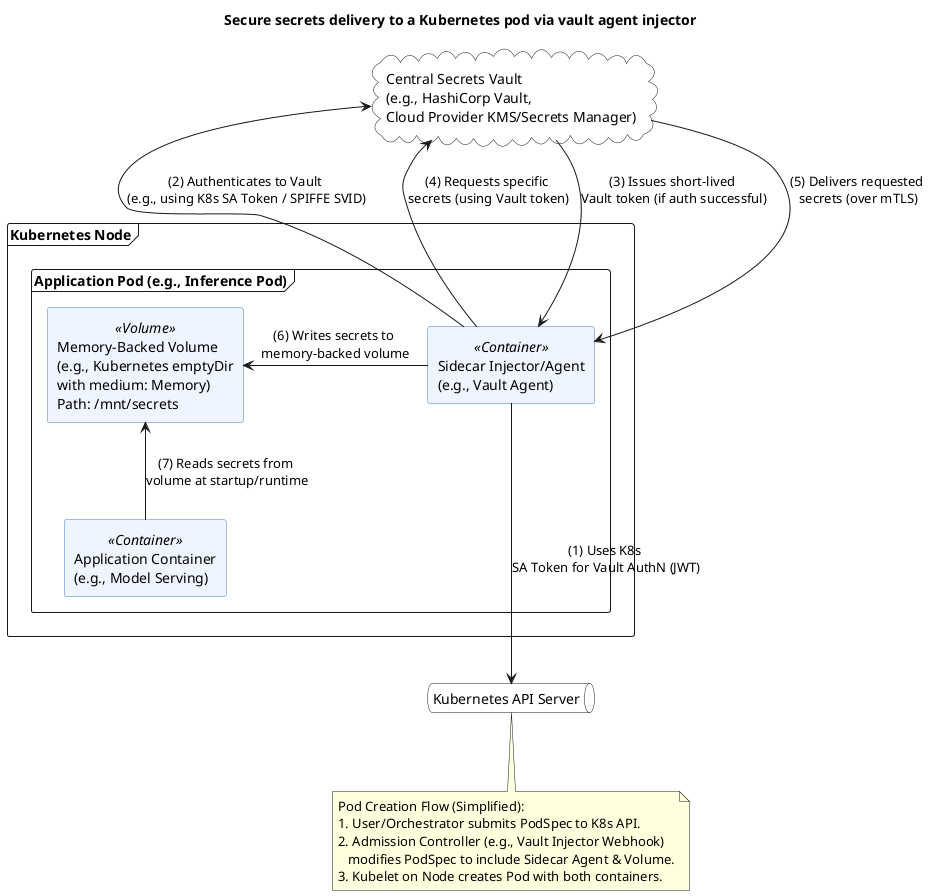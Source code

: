 @startuml
title Secure secrets delivery to a Kubernetes pod via vault agent injector

skinparam shadowing false
skinparam rectangleBorderColor #4A7AC7
skinparam rectangleBackgroundColor #EFF5FF
skinparam cloudBackgroundColor #D1E8FF // Light blue for vault
skinparam nodeBackgroundColor #FFF9E6   // Light yellow for pod components
skinparam queueBackgroundColor #E8F5E9  // Light green for K8s API

cloud "Central Secrets Vault\n(e.g., HashiCorp Vault,\nCloud Provider KMS/Secrets Manager)" as VAULT
queue "Kubernetes API Server" as K8S_API

frame "Kubernetes Node" {
  frame "Application Pod (e.g., Inference Pod)" {
    rectangle "Sidecar Injector/Agent\n(e.g., Vault Agent)" as SIDECAR_AGENT <<Container>>
    rectangle "Application Container\n(e.g., Model Serving)" as APP_CONTAINER <<Container>>
    rectangle "Memory-Backed Volume\n(e.g., Kubernetes emptyDir\nwith medium: Memory)\nPath: /mnt/secrets" as MEM_VOL <<Volume>>
  }
}

SIDECAR_AGENT -down--> K8S_API : (1) Uses K8s \nSA Token for Vault AuthN (JWT)
VAULT <- SIDECAR_AGENT : (2) Authenticates to Vault \n(e.g., using K8s SA Token / SPIFFE SVID)
VAULT --> SIDECAR_AGENT : (3) Issues short-lived \nVault token (if auth successful)
VAULT <- SIDECAR_AGENT : (4) Requests specific \nsecrets (using Vault token)
VAULT --> SIDECAR_AGENT : (5) Delivers requested \nsecrets (over mTLS)
SIDECAR_AGENT -> MEM_VOL : (6) Writes secrets to \nmemory-backed volume
MEM_VOL <-down- APP_CONTAINER : (7) Reads secrets from \nvolume at startup/runtime

note "Pod Creation Flow (Simplified):\n1. User/Orchestrator submits PodSpec to K8s API.\n2. Admission Controller (e.g., Vault Injector Webhook)\n   modifies PodSpec to include Sidecar Agent & Volume.\n3. Kubelet on Node creates Pod with both containers." as PodCreationNote
K8S_API .. PodCreationNote : (1A)
@enduml